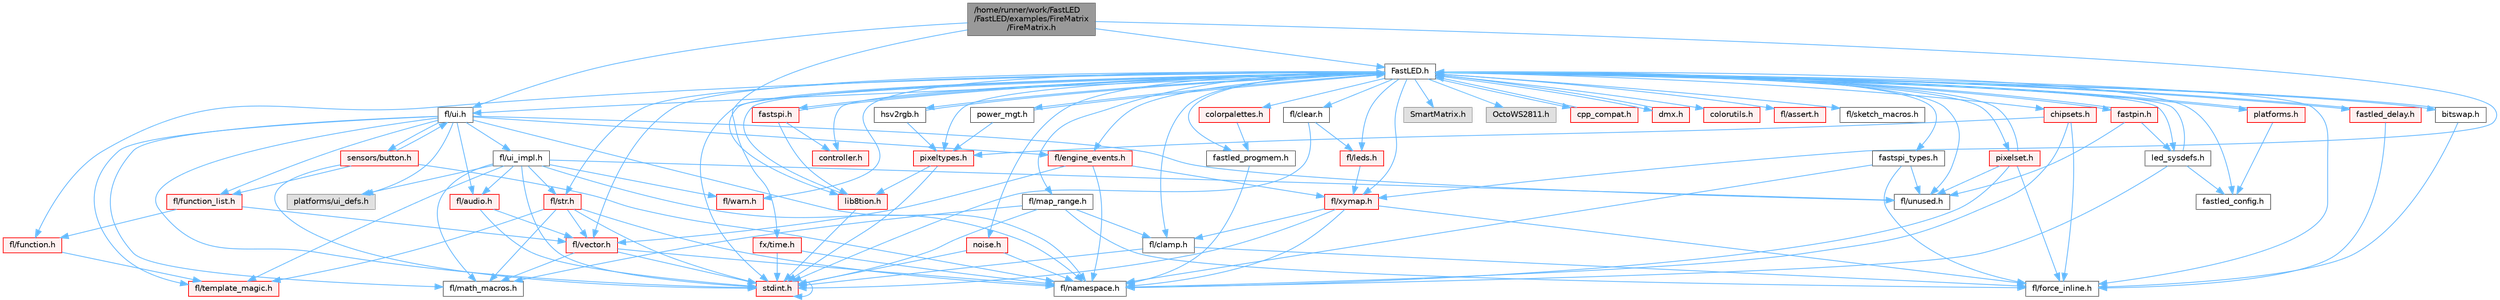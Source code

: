 digraph "/home/runner/work/FastLED/FastLED/examples/FireMatrix/FireMatrix.h"
{
 // INTERACTIVE_SVG=YES
 // LATEX_PDF_SIZE
  bgcolor="transparent";
  edge [fontname=Helvetica,fontsize=10,labelfontname=Helvetica,labelfontsize=10];
  node [fontname=Helvetica,fontsize=10,shape=box,height=0.2,width=0.4];
  Node1 [id="Node000001",label="/home/runner/work/FastLED\l/FastLED/examples/FireMatrix\l/FireMatrix.h",height=0.2,width=0.4,color="gray40", fillcolor="grey60", style="filled", fontcolor="black",tooltip=" "];
  Node1 -> Node2 [id="edge1_Node000001_Node000002",color="steelblue1",style="solid",tooltip=" "];
  Node2 [id="Node000002",label="FastLED.h",height=0.2,width=0.4,color="grey40", fillcolor="white", style="filled",URL="$db/d97/_fast_l_e_d_8h.html",tooltip="central include file for FastLED, defines the CFastLED class/object"];
  Node2 -> Node3 [id="edge2_Node000002_Node000003",color="steelblue1",style="solid",tooltip=" "];
  Node3 [id="Node000003",label="stdint.h",height=0.2,width=0.4,color="red", fillcolor="#FFF0F0", style="filled",URL="$df/dd8/stdint_8h.html",tooltip=" "];
  Node3 -> Node3 [id="edge3_Node000003_Node000003",color="steelblue1",style="solid",tooltip=" "];
  Node2 -> Node5 [id="edge4_Node000002_Node000005",color="steelblue1",style="solid",tooltip=" "];
  Node5 [id="Node000005",label="SmartMatrix.h",height=0.2,width=0.4,color="grey60", fillcolor="#E0E0E0", style="filled",tooltip=" "];
  Node2 -> Node6 [id="edge5_Node000002_Node000006",color="steelblue1",style="solid",tooltip=" "];
  Node6 [id="Node000006",label="OctoWS2811.h",height=0.2,width=0.4,color="grey60", fillcolor="#E0E0E0", style="filled",tooltip=" "];
  Node2 -> Node7 [id="edge6_Node000002_Node000007",color="steelblue1",style="solid",tooltip=" "];
  Node7 [id="Node000007",label="fl/force_inline.h",height=0.2,width=0.4,color="grey40", fillcolor="white", style="filled",URL="$d4/d64/force__inline_8h.html",tooltip=" "];
  Node2 -> Node8 [id="edge7_Node000002_Node000008",color="steelblue1",style="solid",tooltip=" "];
  Node8 [id="Node000008",label="cpp_compat.h",height=0.2,width=0.4,color="red", fillcolor="#FFF0F0", style="filled",URL="$d9/d13/cpp__compat_8h.html",tooltip="Compatibility functions based on C++ version."];
  Node8 -> Node2 [id="edge8_Node000008_Node000002",color="steelblue1",style="solid",tooltip=" "];
  Node2 -> Node10 [id="edge9_Node000002_Node000010",color="steelblue1",style="solid",tooltip=" "];
  Node10 [id="Node000010",label="fastled_config.h",height=0.2,width=0.4,color="grey40", fillcolor="white", style="filled",URL="$d5/d11/fastled__config_8h.html",tooltip="Contains definitions that can be used to configure FastLED at compile time."];
  Node2 -> Node11 [id="edge10_Node000002_Node000011",color="steelblue1",style="solid",tooltip=" "];
  Node11 [id="Node000011",label="led_sysdefs.h",height=0.2,width=0.4,color="grey40", fillcolor="white", style="filled",URL="$d9/d3e/led__sysdefs_8h.html",tooltip="Determines which platform system definitions to include."];
  Node11 -> Node2 [id="edge11_Node000011_Node000002",color="steelblue1",style="solid",tooltip=" "];
  Node11 -> Node10 [id="edge12_Node000011_Node000010",color="steelblue1",style="solid",tooltip=" "];
  Node11 -> Node12 [id="edge13_Node000011_Node000012",color="steelblue1",style="solid",tooltip=" "];
  Node12 [id="Node000012",label="fl/namespace.h",height=0.2,width=0.4,color="grey40", fillcolor="white", style="filled",URL="$df/d2a/namespace_8h.html",tooltip="Implements the FastLED namespace macros."];
  Node2 -> Node13 [id="edge14_Node000002_Node000013",color="steelblue1",style="solid",tooltip=" "];
  Node13 [id="Node000013",label="fastled_delay.h",height=0.2,width=0.4,color="red", fillcolor="#FFF0F0", style="filled",URL="$d0/da8/fastled__delay_8h.html",tooltip="Utility functions and classes for managing delay cycles."];
  Node13 -> Node2 [id="edge15_Node000013_Node000002",color="steelblue1",style="solid",tooltip=" "];
  Node13 -> Node7 [id="edge16_Node000013_Node000007",color="steelblue1",style="solid",tooltip=" "];
  Node2 -> Node15 [id="edge17_Node000002_Node000015",color="steelblue1",style="solid",tooltip=" "];
  Node15 [id="Node000015",label="bitswap.h",height=0.2,width=0.4,color="grey40", fillcolor="white", style="filled",URL="$de/ded/bitswap_8h.html",tooltip="Functions for doing a rotation of bits/bytes used by parallel output."];
  Node15 -> Node2 [id="edge18_Node000015_Node000002",color="steelblue1",style="solid",tooltip=" "];
  Node15 -> Node7 [id="edge19_Node000015_Node000007",color="steelblue1",style="solid",tooltip=" "];
  Node2 -> Node16 [id="edge20_Node000002_Node000016",color="steelblue1",style="solid",tooltip=" "];
  Node16 [id="Node000016",label="controller.h",height=0.2,width=0.4,color="red", fillcolor="#FFF0F0", style="filled",URL="$d2/dd9/controller_8h.html",tooltip="deprecated: base definitions used by led controllers for writing out led data"];
  Node2 -> Node70 [id="edge21_Node000002_Node000070",color="steelblue1",style="solid",tooltip=" "];
  Node70 [id="Node000070",label="fastpin.h",height=0.2,width=0.4,color="red", fillcolor="#FFF0F0", style="filled",URL="$db/d65/fastpin_8h.html",tooltip="Class base definitions for defining fast pin access."];
  Node70 -> Node2 [id="edge22_Node000070_Node000002",color="steelblue1",style="solid",tooltip=" "];
  Node70 -> Node11 [id="edge23_Node000070_Node000011",color="steelblue1",style="solid",tooltip=" "];
  Node70 -> Node37 [id="edge24_Node000070_Node000037",color="steelblue1",style="solid",tooltip=" "];
  Node37 [id="Node000037",label="fl/unused.h",height=0.2,width=0.4,color="grey40", fillcolor="white", style="filled",URL="$d8/d4b/unused_8h.html",tooltip=" "];
  Node2 -> Node71 [id="edge25_Node000002_Node000071",color="steelblue1",style="solid",tooltip=" "];
  Node71 [id="Node000071",label="fastspi_types.h",height=0.2,width=0.4,color="grey40", fillcolor="white", style="filled",URL="$d2/ddb/fastspi__types_8h.html",tooltip="Data types and constants used by SPI interfaces."];
  Node71 -> Node7 [id="edge26_Node000071_Node000007",color="steelblue1",style="solid",tooltip=" "];
  Node71 -> Node12 [id="edge27_Node000071_Node000012",color="steelblue1",style="solid",tooltip=" "];
  Node71 -> Node37 [id="edge28_Node000071_Node000037",color="steelblue1",style="solid",tooltip=" "];
  Node2 -> Node72 [id="edge29_Node000002_Node000072",color="steelblue1",style="solid",tooltip=" "];
  Node72 [id="Node000072",label="dmx.h",height=0.2,width=0.4,color="red", fillcolor="#FFF0F0", style="filled",URL="$d3/de1/dmx_8h.html",tooltip="Defines the DMX512-based LED controllers."];
  Node72 -> Node2 [id="edge30_Node000072_Node000002",color="steelblue1",style="solid",tooltip=" "];
  Node2 -> Node75 [id="edge31_Node000002_Node000075",color="steelblue1",style="solid",tooltip=" "];
  Node75 [id="Node000075",label="platforms.h",height=0.2,width=0.4,color="red", fillcolor="#FFF0F0", style="filled",URL="$da/dc9/platforms_8h.html",tooltip="Determines which platforms headers to include."];
  Node75 -> Node2 [id="edge32_Node000075_Node000002",color="steelblue1",style="solid",tooltip=" "];
  Node75 -> Node10 [id="edge33_Node000075_Node000010",color="steelblue1",style="solid",tooltip=" "];
  Node2 -> Node77 [id="edge34_Node000002_Node000077",color="steelblue1",style="solid",tooltip=" "];
  Node77 [id="Node000077",label="fastled_progmem.h",height=0.2,width=0.4,color="grey40", fillcolor="white", style="filled",URL="$df/dab/fastled__progmem_8h.html",tooltip="Wrapper definitions to allow seamless use of PROGMEM in environments that have it."];
  Node77 -> Node12 [id="edge35_Node000077_Node000012",color="steelblue1",style="solid",tooltip=" "];
  Node2 -> Node19 [id="edge36_Node000002_Node000019",color="steelblue1",style="solid",tooltip=" "];
  Node19 [id="Node000019",label="lib8tion.h",height=0.2,width=0.4,color="red", fillcolor="#FFF0F0", style="filled",URL="$df/da5/lib8tion_8h.html",tooltip="Fast, efficient 8-bit math functions specifically designed for high-performance LED programming."];
  Node19 -> Node2 [id="edge37_Node000019_Node000002",color="steelblue1",style="solid",tooltip=" "];
  Node19 -> Node3 [id="edge38_Node000019_Node000003",color="steelblue1",style="solid",tooltip=" "];
  Node2 -> Node18 [id="edge39_Node000002_Node000018",color="steelblue1",style="solid",tooltip=" "];
  Node18 [id="Node000018",label="pixeltypes.h",height=0.2,width=0.4,color="red", fillcolor="#FFF0F0", style="filled",URL="$d2/dba/pixeltypes_8h.html",tooltip="Includes defintions for RGB and HSV pixels."];
  Node18 -> Node3 [id="edge40_Node000018_Node000003",color="steelblue1",style="solid",tooltip=" "];
  Node18 -> Node19 [id="edge41_Node000018_Node000019",color="steelblue1",style="solid",tooltip=" "];
  Node2 -> Node78 [id="edge42_Node000002_Node000078",color="steelblue1",style="solid",tooltip=" "];
  Node78 [id="Node000078",label="hsv2rgb.h",height=0.2,width=0.4,color="grey40", fillcolor="white", style="filled",URL="$de/d9a/hsv2rgb_8h.html",tooltip="Functions to convert from the HSV colorspace to the RGB colorspace."];
  Node78 -> Node2 [id="edge43_Node000078_Node000002",color="steelblue1",style="solid",tooltip=" "];
  Node78 -> Node18 [id="edge44_Node000078_Node000018",color="steelblue1",style="solid",tooltip=" "];
  Node2 -> Node79 [id="edge45_Node000002_Node000079",color="steelblue1",style="solid",tooltip=" "];
  Node79 [id="Node000079",label="colorutils.h",height=0.2,width=0.4,color="red", fillcolor="#FFF0F0", style="filled",URL="$d1/dfb/colorutils_8h.html",tooltip=" "];
  Node2 -> Node84 [id="edge46_Node000002_Node000084",color="steelblue1",style="solid",tooltip=" "];
  Node84 [id="Node000084",label="pixelset.h",height=0.2,width=0.4,color="red", fillcolor="#FFF0F0", style="filled",URL="$d4/d46/pixelset_8h.html",tooltip="Declares classes for managing logical groups of LEDs."];
  Node84 -> Node7 [id="edge47_Node000084_Node000007",color="steelblue1",style="solid",tooltip=" "];
  Node84 -> Node12 [id="edge48_Node000084_Node000012",color="steelblue1",style="solid",tooltip=" "];
  Node84 -> Node37 [id="edge49_Node000084_Node000037",color="steelblue1",style="solid",tooltip=" "];
  Node84 -> Node2 [id="edge50_Node000084_Node000002",color="steelblue1",style="solid",tooltip=" "];
  Node2 -> Node85 [id="edge51_Node000002_Node000085",color="steelblue1",style="solid",tooltip=" "];
  Node85 [id="Node000085",label="colorpalettes.h",height=0.2,width=0.4,color="red", fillcolor="#FFF0F0", style="filled",URL="$dc/dcc/colorpalettes_8h.html",tooltip="Declarations for the predefined color palettes supplied by FastLED."];
  Node85 -> Node77 [id="edge52_Node000085_Node000077",color="steelblue1",style="solid",tooltip=" "];
  Node2 -> Node86 [id="edge53_Node000002_Node000086",color="steelblue1",style="solid",tooltip=" "];
  Node86 [id="Node000086",label="noise.h",height=0.2,width=0.4,color="red", fillcolor="#FFF0F0", style="filled",URL="$d1/d31/noise_8h.html",tooltip="Functions to generate and fill arrays with noise."];
  Node86 -> Node3 [id="edge54_Node000086_Node000003",color="steelblue1",style="solid",tooltip=" "];
  Node86 -> Node12 [id="edge55_Node000086_Node000012",color="steelblue1",style="solid",tooltip=" "];
  Node2 -> Node87 [id="edge56_Node000002_Node000087",color="steelblue1",style="solid",tooltip=" "];
  Node87 [id="Node000087",label="power_mgt.h",height=0.2,width=0.4,color="grey40", fillcolor="white", style="filled",URL="$dc/d5b/power__mgt_8h.html",tooltip="Functions to limit the power used by FastLED."];
  Node87 -> Node2 [id="edge57_Node000087_Node000002",color="steelblue1",style="solid",tooltip=" "];
  Node87 -> Node18 [id="edge58_Node000087_Node000018",color="steelblue1",style="solid",tooltip=" "];
  Node2 -> Node88 [id="edge59_Node000002_Node000088",color="steelblue1",style="solid",tooltip=" "];
  Node88 [id="Node000088",label="fastspi.h",height=0.2,width=0.4,color="red", fillcolor="#FFF0F0", style="filled",URL="$d6/ddc/fastspi_8h.html",tooltip="Serial peripheral interface (SPI) definitions per platform."];
  Node88 -> Node2 [id="edge60_Node000088_Node000002",color="steelblue1",style="solid",tooltip=" "];
  Node88 -> Node16 [id="edge61_Node000088_Node000016",color="steelblue1",style="solid",tooltip=" "];
  Node88 -> Node19 [id="edge62_Node000088_Node000019",color="steelblue1",style="solid",tooltip=" "];
  Node2 -> Node90 [id="edge63_Node000002_Node000090",color="steelblue1",style="solid",tooltip=" "];
  Node90 [id="Node000090",label="chipsets.h",height=0.2,width=0.4,color="red", fillcolor="#FFF0F0", style="filled",URL="$db/d66/chipsets_8h.html",tooltip="Contains the bulk of the definitions for the various LED chipsets supported."];
  Node90 -> Node18 [id="edge64_Node000090_Node000018",color="steelblue1",style="solid",tooltip=" "];
  Node90 -> Node7 [id="edge65_Node000090_Node000007",color="steelblue1",style="solid",tooltip=" "];
  Node90 -> Node12 [id="edge66_Node000090_Node000012",color="steelblue1",style="solid",tooltip=" "];
  Node2 -> Node59 [id="edge67_Node000002_Node000059",color="steelblue1",style="solid",tooltip=" "];
  Node59 [id="Node000059",label="fl/engine_events.h",height=0.2,width=0.4,color="red", fillcolor="#FFF0F0", style="filled",URL="$db/dc0/engine__events_8h.html",tooltip=" "];
  Node59 -> Node12 [id="edge68_Node000059_Node000012",color="steelblue1",style="solid",tooltip=" "];
  Node59 -> Node40 [id="edge69_Node000059_Node000040",color="steelblue1",style="solid",tooltip=" "];
  Node40 [id="Node000040",label="fl/vector.h",height=0.2,width=0.4,color="red", fillcolor="#FFF0F0", style="filled",URL="$d6/d68/vector_8h.html",tooltip=" "];
  Node40 -> Node3 [id="edge70_Node000040_Node000003",color="steelblue1",style="solid",tooltip=" "];
  Node40 -> Node30 [id="edge71_Node000040_Node000030",color="steelblue1",style="solid",tooltip=" "];
  Node30 [id="Node000030",label="fl/math_macros.h",height=0.2,width=0.4,color="grey40", fillcolor="white", style="filled",URL="$d8/db8/math__macros_8h.html",tooltip=" "];
  Node40 -> Node12 [id="edge72_Node000040_Node000012",color="steelblue1",style="solid",tooltip=" "];
  Node59 -> Node67 [id="edge73_Node000059_Node000067",color="steelblue1",style="solid",tooltip=" "];
  Node67 [id="Node000067",label="fl/xymap.h",height=0.2,width=0.4,color="red", fillcolor="#FFF0F0", style="filled",URL="$da/d61/xymap_8h.html",tooltip=" "];
  Node67 -> Node3 [id="edge74_Node000067_Node000003",color="steelblue1",style="solid",tooltip=" "];
  Node67 -> Node28 [id="edge75_Node000067_Node000028",color="steelblue1",style="solid",tooltip=" "];
  Node28 [id="Node000028",label="fl/clamp.h",height=0.2,width=0.4,color="grey40", fillcolor="white", style="filled",URL="$d6/dd3/clamp_8h.html",tooltip=" "];
  Node28 -> Node3 [id="edge76_Node000028_Node000003",color="steelblue1",style="solid",tooltip=" "];
  Node28 -> Node7 [id="edge77_Node000028_Node000007",color="steelblue1",style="solid",tooltip=" "];
  Node67 -> Node7 [id="edge78_Node000067_Node000007",color="steelblue1",style="solid",tooltip=" "];
  Node67 -> Node12 [id="edge79_Node000067_Node000012",color="steelblue1",style="solid",tooltip=" "];
  Node2 -> Node91 [id="edge80_Node000002_Node000091",color="steelblue1",style="solid",tooltip=" "];
  Node91 [id="Node000091",label="fl/leds.h",height=0.2,width=0.4,color="red", fillcolor="#FFF0F0", style="filled",URL="$da/d78/leds_8h.html",tooltip=" "];
  Node91 -> Node67 [id="edge81_Node000091_Node000067",color="steelblue1",style="solid",tooltip=" "];
  Node2 -> Node25 [id="edge82_Node000002_Node000025",color="steelblue1",style="solid",tooltip=" "];
  Node25 [id="Node000025",label="fl/str.h",height=0.2,width=0.4,color="red", fillcolor="#FFF0F0", style="filled",URL="$d1/d93/str_8h.html",tooltip=" "];
  Node25 -> Node3 [id="edge83_Node000025_Node000003",color="steelblue1",style="solid",tooltip=" "];
  Node25 -> Node30 [id="edge84_Node000025_Node000030",color="steelblue1",style="solid",tooltip=" "];
  Node25 -> Node12 [id="edge85_Node000025_Node000012",color="steelblue1",style="solid",tooltip=" "];
  Node25 -> Node39 [id="edge86_Node000025_Node000039",color="steelblue1",style="solid",tooltip=" "];
  Node39 [id="Node000039",label="fl/template_magic.h",height=0.2,width=0.4,color="red", fillcolor="#FFF0F0", style="filled",URL="$d8/d0c/template__magic_8h.html",tooltip=" "];
  Node25 -> Node40 [id="edge87_Node000025_Node000040",color="steelblue1",style="solid",tooltip=" "];
  Node2 -> Node67 [id="edge88_Node000002_Node000067",color="steelblue1",style="solid",tooltip=" "];
  Node2 -> Node28 [id="edge89_Node000002_Node000028",color="steelblue1",style="solid",tooltip=" "];
  Node2 -> Node29 [id="edge90_Node000002_Node000029",color="steelblue1",style="solid",tooltip=" "];
  Node29 [id="Node000029",label="fl/map_range.h",height=0.2,width=0.4,color="grey40", fillcolor="white", style="filled",URL="$d1/d47/map__range_8h.html",tooltip=" "];
  Node29 -> Node3 [id="edge91_Node000029_Node000003",color="steelblue1",style="solid",tooltip=" "];
  Node29 -> Node28 [id="edge92_Node000029_Node000028",color="steelblue1",style="solid",tooltip=" "];
  Node29 -> Node7 [id="edge93_Node000029_Node000007",color="steelblue1",style="solid",tooltip=" "];
  Node29 -> Node30 [id="edge94_Node000029_Node000030",color="steelblue1",style="solid",tooltip=" "];
  Node2 -> Node92 [id="edge95_Node000002_Node000092",color="steelblue1",style="solid",tooltip=" "];
  Node92 [id="Node000092",label="fl/warn.h",height=0.2,width=0.4,color="red", fillcolor="#FFF0F0", style="filled",URL="$de/d77/warn_8h.html",tooltip=" "];
  Node2 -> Node63 [id="edge96_Node000002_Node000063",color="steelblue1",style="solid",tooltip=" "];
  Node63 [id="Node000063",label="fl/assert.h",height=0.2,width=0.4,color="red", fillcolor="#FFF0F0", style="filled",URL="$dc/da7/assert_8h.html",tooltip=" "];
  Node2 -> Node37 [id="edge97_Node000002_Node000037",color="steelblue1",style="solid",tooltip=" "];
  Node2 -> Node40 [id="edge98_Node000002_Node000040",color="steelblue1",style="solid",tooltip=" "];
  Node2 -> Node95 [id="edge99_Node000002_Node000095",color="steelblue1",style="solid",tooltip=" "];
  Node95 [id="Node000095",label="fl/function.h",height=0.2,width=0.4,color="red", fillcolor="#FFF0F0", style="filled",URL="$dd/d67/function_8h.html",tooltip=" "];
  Node95 -> Node39 [id="edge100_Node000095_Node000039",color="steelblue1",style="solid",tooltip=" "];
  Node2 -> Node96 [id="edge101_Node000002_Node000096",color="steelblue1",style="solid",tooltip=" "];
  Node96 [id="Node000096",label="fl/clear.h",height=0.2,width=0.4,color="grey40", fillcolor="white", style="filled",URL="$df/db0/clear_8h.html",tooltip=" "];
  Node96 -> Node91 [id="edge102_Node000096_Node000091",color="steelblue1",style="solid",tooltip=" "];
  Node96 -> Node3 [id="edge103_Node000096_Node000003",color="steelblue1",style="solid",tooltip=" "];
  Node2 -> Node97 [id="edge104_Node000002_Node000097",color="steelblue1",style="solid",tooltip=" "];
  Node97 [id="Node000097",label="fl/ui.h",height=0.2,width=0.4,color="grey40", fillcolor="white", style="filled",URL="$d9/d3b/ui_8h.html",tooltip=" "];
  Node97 -> Node3 [id="edge105_Node000097_Node000003",color="steelblue1",style="solid",tooltip=" "];
  Node97 -> Node98 [id="edge106_Node000097_Node000098",color="steelblue1",style="solid",tooltip=" "];
  Node98 [id="Node000098",label="fl/audio.h",height=0.2,width=0.4,color="red", fillcolor="#FFF0F0", style="filled",URL="$da/d09/audio_8h.html",tooltip=" "];
  Node98 -> Node40 [id="edge107_Node000098_Node000040",color="steelblue1",style="solid",tooltip=" "];
  Node98 -> Node3 [id="edge108_Node000098_Node000003",color="steelblue1",style="solid",tooltip=" "];
  Node97 -> Node59 [id="edge109_Node000097_Node000059",color="steelblue1",style="solid",tooltip=" "];
  Node97 -> Node101 [id="edge110_Node000097_Node000101",color="steelblue1",style="solid",tooltip=" "];
  Node101 [id="Node000101",label="fl/function_list.h",height=0.2,width=0.4,color="red", fillcolor="#FFF0F0", style="filled",URL="$d0/d64/function__list_8h.html",tooltip=" "];
  Node101 -> Node95 [id="edge111_Node000101_Node000095",color="steelblue1",style="solid",tooltip=" "];
  Node101 -> Node40 [id="edge112_Node000101_Node000040",color="steelblue1",style="solid",tooltip=" "];
  Node97 -> Node30 [id="edge113_Node000097_Node000030",color="steelblue1",style="solid",tooltip=" "];
  Node97 -> Node12 [id="edge114_Node000097_Node000012",color="steelblue1",style="solid",tooltip=" "];
  Node97 -> Node39 [id="edge115_Node000097_Node000039",color="steelblue1",style="solid",tooltip=" "];
  Node97 -> Node102 [id="edge116_Node000097_Node000102",color="steelblue1",style="solid",tooltip=" "];
  Node102 [id="Node000102",label="fl/ui_impl.h",height=0.2,width=0.4,color="grey40", fillcolor="white", style="filled",URL="$d6/dc0/ui__impl_8h.html",tooltip=" "];
  Node102 -> Node3 [id="edge117_Node000102_Node000003",color="steelblue1",style="solid",tooltip=" "];
  Node102 -> Node98 [id="edge118_Node000102_Node000098",color="steelblue1",style="solid",tooltip=" "];
  Node102 -> Node30 [id="edge119_Node000102_Node000030",color="steelblue1",style="solid",tooltip=" "];
  Node102 -> Node12 [id="edge120_Node000102_Node000012",color="steelblue1",style="solid",tooltip=" "];
  Node102 -> Node25 [id="edge121_Node000102_Node000025",color="steelblue1",style="solid",tooltip=" "];
  Node102 -> Node39 [id="edge122_Node000102_Node000039",color="steelblue1",style="solid",tooltip=" "];
  Node102 -> Node37 [id="edge123_Node000102_Node000037",color="steelblue1",style="solid",tooltip=" "];
  Node102 -> Node92 [id="edge124_Node000102_Node000092",color="steelblue1",style="solid",tooltip=" "];
  Node102 -> Node103 [id="edge125_Node000102_Node000103",color="steelblue1",style="solid",tooltip=" "];
  Node103 [id="Node000103",label="platforms/ui_defs.h",height=0.2,width=0.4,color="grey60", fillcolor="#E0E0E0", style="filled",tooltip=" "];
  Node97 -> Node37 [id="edge126_Node000097_Node000037",color="steelblue1",style="solid",tooltip=" "];
  Node97 -> Node103 [id="edge127_Node000097_Node000103",color="steelblue1",style="solid",tooltip=" "];
  Node97 -> Node104 [id="edge128_Node000097_Node000104",color="steelblue1",style="solid",tooltip=" "];
  Node104 [id="Node000104",label="sensors/button.h",height=0.2,width=0.4,color="red", fillcolor="#FFF0F0", style="filled",URL="$d7/d0e/button_8h.html",tooltip=" "];
  Node104 -> Node3 [id="edge129_Node000104_Node000003",color="steelblue1",style="solid",tooltip=" "];
  Node104 -> Node101 [id="edge130_Node000104_Node000101",color="steelblue1",style="solid",tooltip=" "];
  Node104 -> Node12 [id="edge131_Node000104_Node000012",color="steelblue1",style="solid",tooltip=" "];
  Node104 -> Node97 [id="edge132_Node000104_Node000097",color="steelblue1",style="solid",tooltip=" "];
  Node2 -> Node106 [id="edge133_Node000002_Node000106",color="steelblue1",style="solid",tooltip=" "];
  Node106 [id="Node000106",label="fl/sketch_macros.h",height=0.2,width=0.4,color="grey40", fillcolor="white", style="filled",URL="$d1/dbc/sketch__macros_8h.html",tooltip=" "];
  Node1 -> Node97 [id="edge134_Node000001_Node000097",color="steelblue1",style="solid",tooltip=" "];
  Node1 -> Node67 [id="edge135_Node000001_Node000067",color="steelblue1",style="solid",tooltip=" "];
  Node1 -> Node107 [id="edge136_Node000001_Node000107",color="steelblue1",style="solid",tooltip=" "];
  Node107 [id="Node000107",label="fx/time.h",height=0.2,width=0.4,color="red", fillcolor="#FFF0F0", style="filled",URL="$de/df7/time_8h.html",tooltip=" "];
  Node107 -> Node3 [id="edge137_Node000107_Node000003",color="steelblue1",style="solid",tooltip=" "];
  Node107 -> Node12 [id="edge138_Node000107_Node000012",color="steelblue1",style="solid",tooltip=" "];
}
